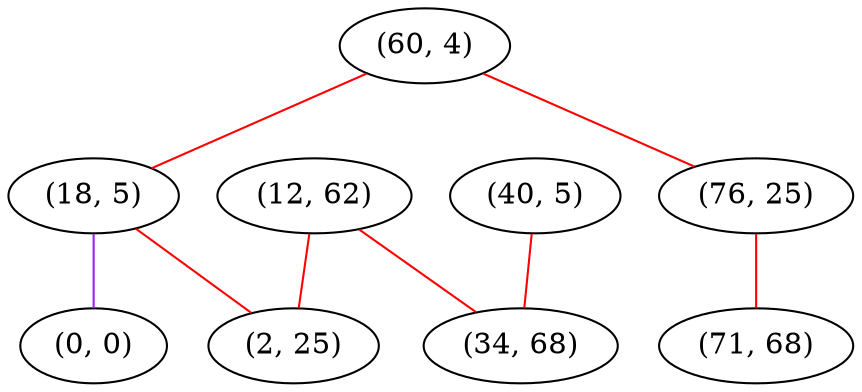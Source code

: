 graph "" {
"(60, 4)";
"(18, 5)";
"(76, 25)";
"(71, 68)";
"(0, 0)";
"(12, 62)";
"(2, 25)";
"(40, 5)";
"(34, 68)";
"(60, 4)" -- "(18, 5)"  [color=red, key=0, weight=1];
"(60, 4)" -- "(76, 25)"  [color=red, key=0, weight=1];
"(18, 5)" -- "(0, 0)"  [color=purple, key=0, weight=4];
"(18, 5)" -- "(2, 25)"  [color=red, key=0, weight=1];
"(76, 25)" -- "(71, 68)"  [color=red, key=0, weight=1];
"(12, 62)" -- "(34, 68)"  [color=red, key=0, weight=1];
"(12, 62)" -- "(2, 25)"  [color=red, key=0, weight=1];
"(40, 5)" -- "(34, 68)"  [color=red, key=0, weight=1];
}
